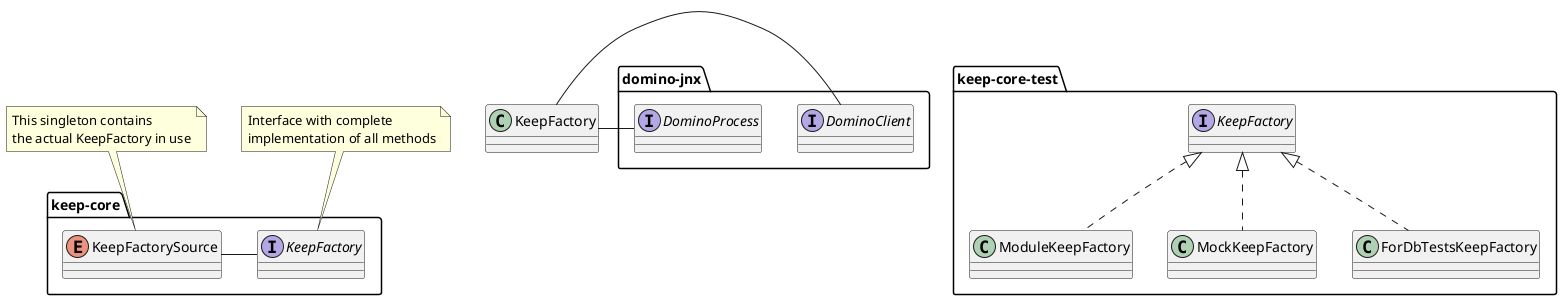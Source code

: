 @startuml FactorySetup

package domino-jnx {
    interface DominoClient
    interface DominoProcess
}

package keep-core {
    enum KeepFactorySource
    interface KeepFactory
    KeepFactorySource - KeepFactory
}

note top of KeepFactorySource : This singleton contains\nthe actual KeepFactory in use

note top of KeepFactory: Interface with complete\nimplementation of all methods

package keep-core-test {
    class ModuleKeepFactory implements KeepFactory
    class MockKeepFactory implements KeepFactory
    class ForDbTestsKeepFactory implements KeepFactory
}

KeepFactory - DominoClient
KeepFactory - DominoProcess

@enduml